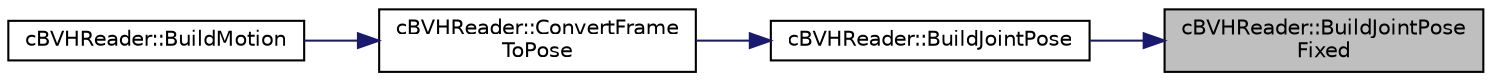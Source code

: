 digraph "cBVHReader::BuildJointPoseFixed"
{
 // LATEX_PDF_SIZE
  edge [fontname="Helvetica",fontsize="10",labelfontname="Helvetica",labelfontsize="10"];
  node [fontname="Helvetica",fontsize="10",shape=record];
  rankdir="RL";
  Node1 [label="cBVHReader::BuildJointPose\lFixed",height=0.2,width=0.4,color="black", fillcolor="grey75", style="filled", fontcolor="black",tooltip=" "];
  Node1 -> Node2 [dir="back",color="midnightblue",fontsize="10",style="solid",fontname="Helvetica"];
  Node2 [label="cBVHReader::BuildJointPose",height=0.2,width=0.4,color="black", fillcolor="white", style="filled",URL="$classc_b_v_h_reader.html#ae7d1a30a5feb5571f5e6223430901f45",tooltip=" "];
  Node2 -> Node3 [dir="back",color="midnightblue",fontsize="10",style="solid",fontname="Helvetica"];
  Node3 [label="cBVHReader::ConvertFrame\lToPose",height=0.2,width=0.4,color="black", fillcolor="white", style="filled",URL="$classc_b_v_h_reader.html#a6b35b7127ba27497b0124e74fa8a980d",tooltip=" "];
  Node3 -> Node4 [dir="back",color="midnightblue",fontsize="10",style="solid",fontname="Helvetica"];
  Node4 [label="cBVHReader::BuildMotion",height=0.2,width=0.4,color="black", fillcolor="white", style="filled",URL="$classc_b_v_h_reader.html#a22b8a4d39f27238ac3fdfa647b428287",tooltip=" "];
}
